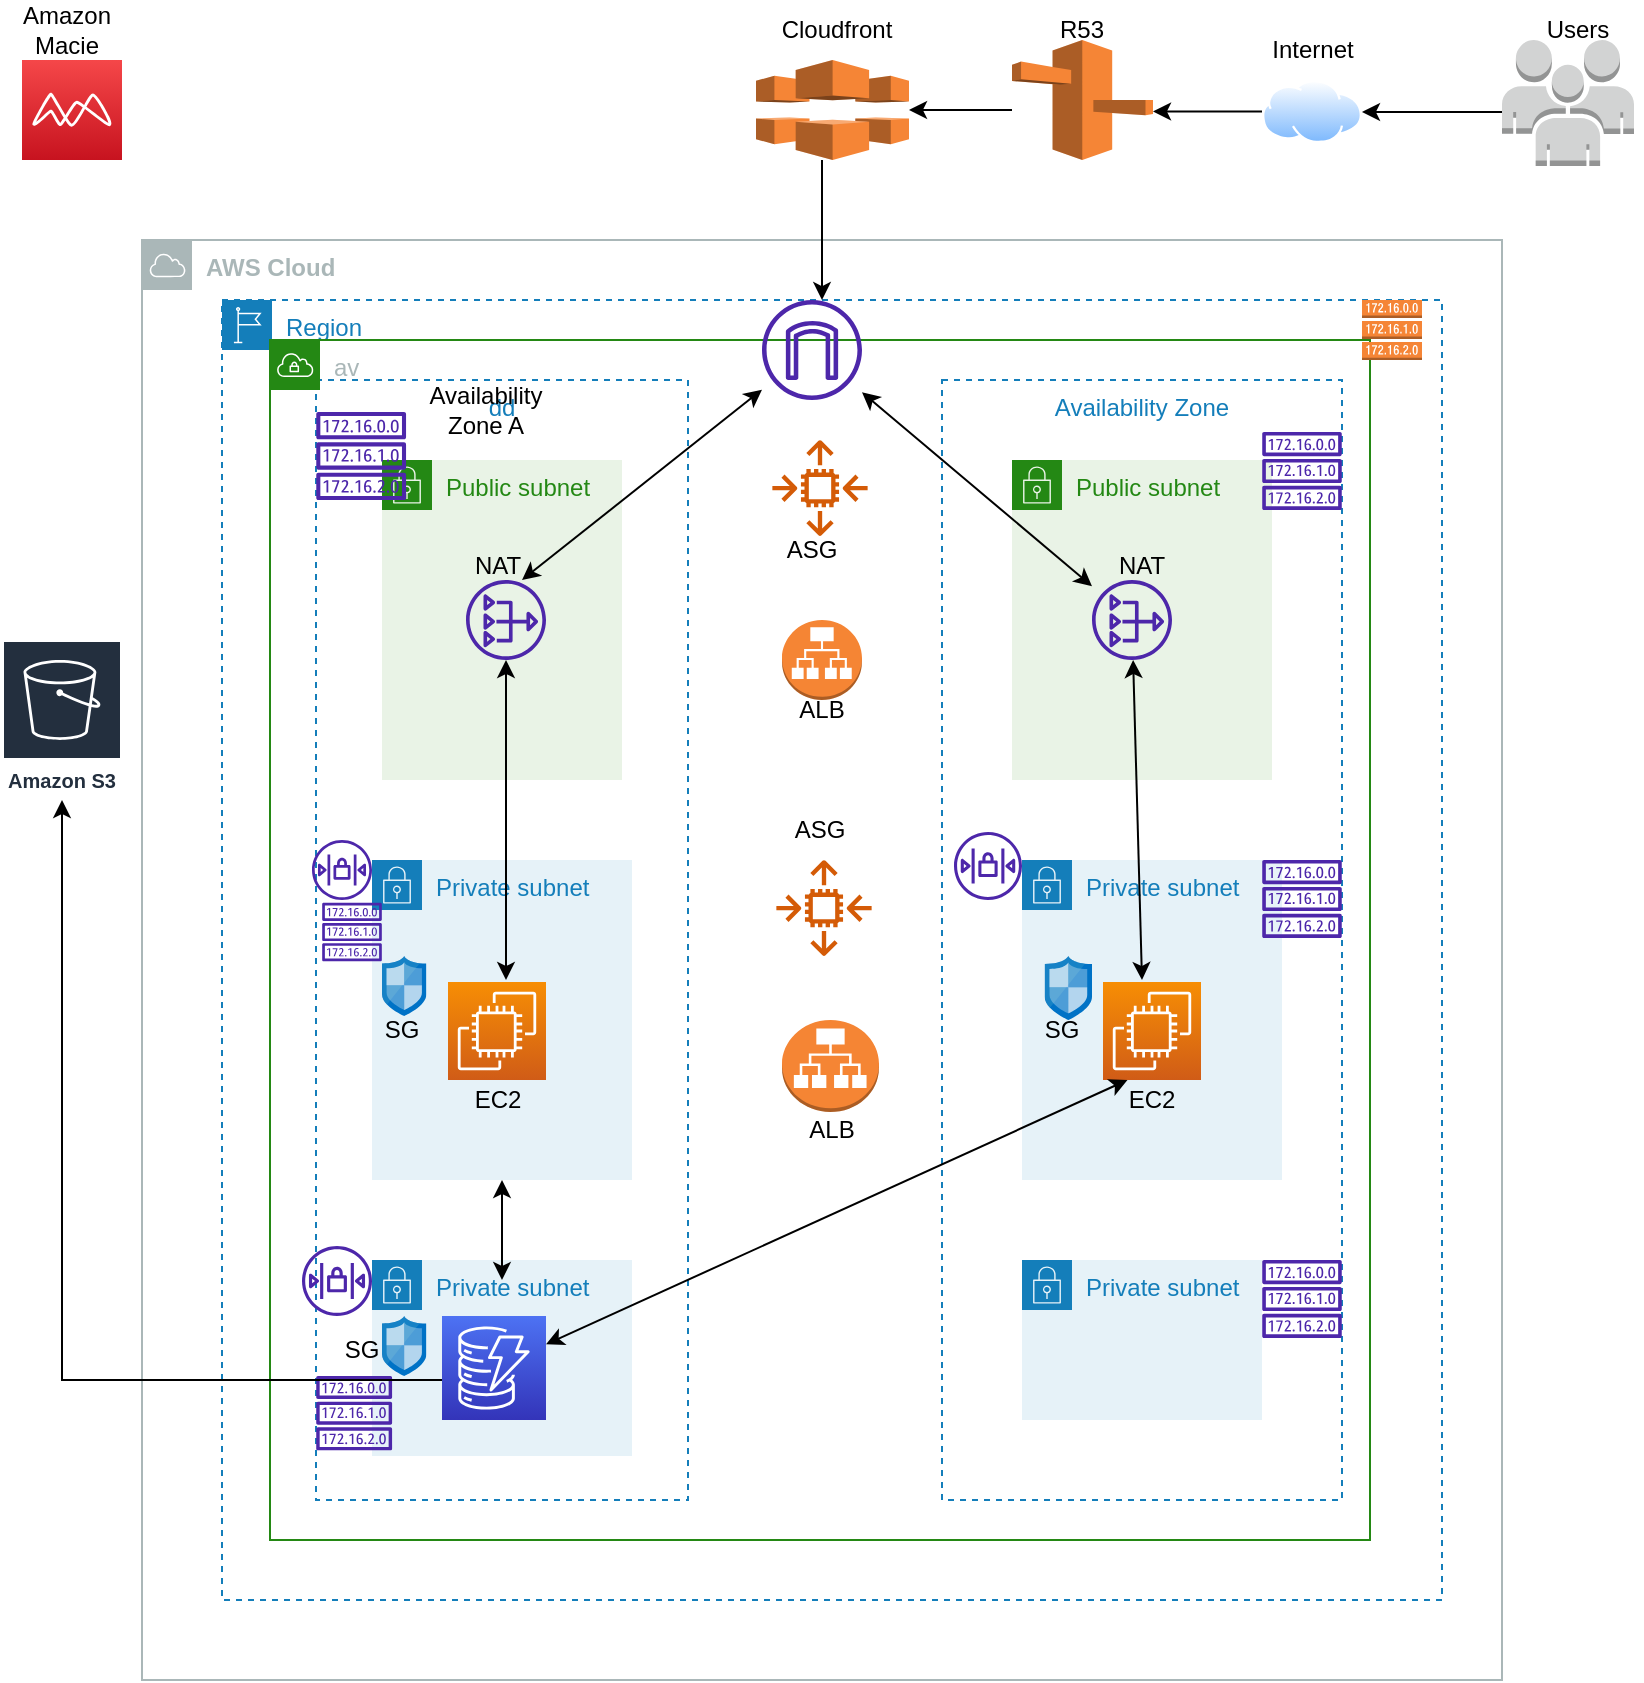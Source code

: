 <mxfile version="20.8.20" type="github">
  <diagram name="Page-1" id="u2mX1ZMJJqiqoen1atFR">
    <mxGraphModel dx="1050" dy="573" grid="1" gridSize="10" guides="1" tooltips="1" connect="1" arrows="1" fold="1" page="1" pageScale="1" pageWidth="850" pageHeight="1100" math="0" shadow="0">
      <root>
        <mxCell id="0" />
        <mxCell id="1" parent="0" />
        <mxCell id="ey4Ps0-o6KJW8vAUeC8F-2" value="AWS Cloud" style="sketch=0;outlineConnect=0;gradientColor=none;html=1;whiteSpace=wrap;fontSize=12;fontStyle=1;shape=mxgraph.aws4.group;grIcon=mxgraph.aws4.group_aws_cloud;strokeColor=#AAB7B8;fillColor=none;verticalAlign=top;align=left;spacingLeft=30;fontColor=#AAB7B8;dashed=0;" vertex="1" parent="1">
          <mxGeometry x="80" y="120" width="680" height="720" as="geometry" />
        </mxCell>
        <mxCell id="ey4Ps0-o6KJW8vAUeC8F-3" value="Region" style="points=[[0,0],[0.25,0],[0.5,0],[0.75,0],[1,0],[1,0.25],[1,0.5],[1,0.75],[1,1],[0.75,1],[0.5,1],[0.25,1],[0,1],[0,0.75],[0,0.5],[0,0.25]];outlineConnect=0;gradientColor=none;html=1;whiteSpace=wrap;fontSize=12;fontStyle=0;container=1;pointerEvents=0;collapsible=0;recursiveResize=0;shape=mxgraph.aws4.group;grIcon=mxgraph.aws4.group_region;strokeColor=#147EBA;fillColor=none;verticalAlign=top;align=left;spacingLeft=30;fontColor=#147EBA;dashed=1;" vertex="1" parent="1">
          <mxGeometry x="120" y="150" width="610" height="650" as="geometry" />
        </mxCell>
        <mxCell id="ey4Ps0-o6KJW8vAUeC8F-5" value="Availability Zone" style="fillColor=none;strokeColor=#147EBA;dashed=1;verticalAlign=top;fontStyle=0;fontColor=#147EBA;" vertex="1" parent="ey4Ps0-o6KJW8vAUeC8F-3">
          <mxGeometry x="360" y="40" width="200" height="560" as="geometry" />
        </mxCell>
        <mxCell id="ey4Ps0-o6KJW8vAUeC8F-4" value="dd" style="fillColor=none;strokeColor=#147EBA;dashed=1;verticalAlign=top;fontStyle=0;fontColor=#147EBA;" vertex="1" parent="ey4Ps0-o6KJW8vAUeC8F-3">
          <mxGeometry x="47" y="40" width="186" height="560" as="geometry" />
        </mxCell>
        <mxCell id="ey4Ps0-o6KJW8vAUeC8F-7" value="Public subnet" style="points=[[0,0],[0.25,0],[0.5,0],[0.75,0],[1,0],[1,0.25],[1,0.5],[1,0.75],[1,1],[0.75,1],[0.5,1],[0.25,1],[0,1],[0,0.75],[0,0.5],[0,0.25]];outlineConnect=0;gradientColor=none;html=1;whiteSpace=wrap;fontSize=12;fontStyle=0;container=1;pointerEvents=0;collapsible=0;recursiveResize=0;shape=mxgraph.aws4.group;grIcon=mxgraph.aws4.group_security_group;grStroke=0;strokeColor=#248814;fillColor=#E9F3E6;verticalAlign=top;align=left;spacingLeft=30;fontColor=#248814;dashed=0;" vertex="1" parent="ey4Ps0-o6KJW8vAUeC8F-3">
          <mxGeometry x="80" y="80" width="120" height="160" as="geometry" />
        </mxCell>
        <mxCell id="ey4Ps0-o6KJW8vAUeC8F-27" value="" style="sketch=0;outlineConnect=0;fontColor=#232F3E;gradientColor=none;fillColor=#4D27AA;strokeColor=none;dashed=0;verticalLabelPosition=bottom;verticalAlign=top;align=center;html=1;fontSize=12;fontStyle=0;aspect=fixed;pointerEvents=1;shape=mxgraph.aws4.nat_gateway;" vertex="1" parent="ey4Ps0-o6KJW8vAUeC8F-7">
          <mxGeometry x="42" y="60" width="40" height="40" as="geometry" />
        </mxCell>
        <mxCell id="ey4Ps0-o6KJW8vAUeC8F-36" value="" style="endArrow=classic;startArrow=classic;html=1;rounded=0;" edge="1" parent="ey4Ps0-o6KJW8vAUeC8F-7" target="ey4Ps0-o6KJW8vAUeC8F-18">
          <mxGeometry width="50" height="50" relative="1" as="geometry">
            <mxPoint x="70" y="60" as="sourcePoint" />
            <mxPoint x="120" y="10" as="targetPoint" />
          </mxGeometry>
        </mxCell>
        <mxCell id="ey4Ps0-o6KJW8vAUeC8F-9" value="Public subnet" style="points=[[0,0],[0.25,0],[0.5,0],[0.75,0],[1,0],[1,0.25],[1,0.5],[1,0.75],[1,1],[0.75,1],[0.5,1],[0.25,1],[0,1],[0,0.75],[0,0.5],[0,0.25]];outlineConnect=0;gradientColor=none;html=1;whiteSpace=wrap;fontSize=12;fontStyle=0;container=1;pointerEvents=0;collapsible=0;recursiveResize=0;shape=mxgraph.aws4.group;grIcon=mxgraph.aws4.group_security_group;grStroke=0;strokeColor=#248814;fillColor=#E9F3E6;verticalAlign=top;align=left;spacingLeft=30;fontColor=#248814;dashed=0;" vertex="1" parent="ey4Ps0-o6KJW8vAUeC8F-3">
          <mxGeometry x="395" y="80" width="130" height="160" as="geometry" />
        </mxCell>
        <mxCell id="ey4Ps0-o6KJW8vAUeC8F-10" value="Private subnet" style="points=[[0,0],[0.25,0],[0.5,0],[0.75,0],[1,0],[1,0.25],[1,0.5],[1,0.75],[1,1],[0.75,1],[0.5,1],[0.25,1],[0,1],[0,0.75],[0,0.5],[0,0.25]];outlineConnect=0;gradientColor=none;html=1;whiteSpace=wrap;fontSize=12;fontStyle=0;container=1;pointerEvents=0;collapsible=0;recursiveResize=0;shape=mxgraph.aws4.group;grIcon=mxgraph.aws4.group_security_group;grStroke=0;strokeColor=#147EBA;fillColor=#E6F2F8;verticalAlign=top;align=left;spacingLeft=30;fontColor=#147EBA;dashed=0;" vertex="1" parent="ey4Ps0-o6KJW8vAUeC8F-3">
          <mxGeometry x="75" y="280" width="130" height="160" as="geometry" />
        </mxCell>
        <mxCell id="ey4Ps0-o6KJW8vAUeC8F-11" value="Private subnet" style="points=[[0,0],[0.25,0],[0.5,0],[0.75,0],[1,0],[1,0.25],[1,0.5],[1,0.75],[1,1],[0.75,1],[0.5,1],[0.25,1],[0,1],[0,0.75],[0,0.5],[0,0.25]];outlineConnect=0;gradientColor=none;html=1;whiteSpace=wrap;fontSize=12;fontStyle=0;container=1;pointerEvents=0;collapsible=0;recursiveResize=0;shape=mxgraph.aws4.group;grIcon=mxgraph.aws4.group_security_group;grStroke=0;strokeColor=#147EBA;fillColor=#E6F2F8;verticalAlign=top;align=left;spacingLeft=30;fontColor=#147EBA;dashed=0;" vertex="1" parent="ey4Ps0-o6KJW8vAUeC8F-3">
          <mxGeometry x="400" y="280" width="130" height="160" as="geometry" />
        </mxCell>
        <mxCell id="ey4Ps0-o6KJW8vAUeC8F-12" value="Private subnet" style="points=[[0,0],[0.25,0],[0.5,0],[0.75,0],[1,0],[1,0.25],[1,0.5],[1,0.75],[1,1],[0.75,1],[0.5,1],[0.25,1],[0,1],[0,0.75],[0,0.5],[0,0.25]];outlineConnect=0;gradientColor=none;html=1;whiteSpace=wrap;fontSize=12;fontStyle=0;container=1;pointerEvents=0;collapsible=0;recursiveResize=0;shape=mxgraph.aws4.group;grIcon=mxgraph.aws4.group_security_group;grStroke=0;strokeColor=#147EBA;fillColor=#E6F2F8;verticalAlign=top;align=left;spacingLeft=30;fontColor=#147EBA;dashed=0;" vertex="1" parent="ey4Ps0-o6KJW8vAUeC8F-3">
          <mxGeometry x="75" y="480" width="130" height="98" as="geometry" />
        </mxCell>
        <mxCell id="ey4Ps0-o6KJW8vAUeC8F-13" value="Private subnet" style="points=[[0,0],[0.25,0],[0.5,0],[0.75,0],[1,0],[1,0.25],[1,0.5],[1,0.75],[1,1],[0.75,1],[0.5,1],[0.25,1],[0,1],[0,0.75],[0,0.5],[0,0.25]];outlineConnect=0;gradientColor=none;html=1;whiteSpace=wrap;fontSize=12;fontStyle=0;container=1;pointerEvents=0;collapsible=0;recursiveResize=0;shape=mxgraph.aws4.group;grIcon=mxgraph.aws4.group_security_group;grStroke=0;strokeColor=#147EBA;fillColor=#E6F2F8;verticalAlign=top;align=left;spacingLeft=30;fontColor=#147EBA;dashed=0;" vertex="1" parent="ey4Ps0-o6KJW8vAUeC8F-3">
          <mxGeometry x="400" y="480" width="120" height="80" as="geometry" />
        </mxCell>
        <mxCell id="ey4Ps0-o6KJW8vAUeC8F-25" value="" style="sketch=0;outlineConnect=0;fontColor=#232F3E;gradientColor=none;fillColor=#D45B07;strokeColor=none;dashed=0;verticalLabelPosition=bottom;verticalAlign=top;align=center;html=1;fontSize=12;fontStyle=0;aspect=fixed;pointerEvents=1;shape=mxgraph.aws4.auto_scaling2;" vertex="1" parent="ey4Ps0-o6KJW8vAUeC8F-3">
          <mxGeometry x="275" y="70" width="48" height="48" as="geometry" />
        </mxCell>
        <mxCell id="ey4Ps0-o6KJW8vAUeC8F-26" value="" style="sketch=0;outlineConnect=0;fontColor=#232F3E;gradientColor=none;fillColor=#D45B07;strokeColor=none;dashed=0;verticalLabelPosition=bottom;verticalAlign=top;align=center;html=1;fontSize=12;fontStyle=0;aspect=fixed;pointerEvents=1;shape=mxgraph.aws4.auto_scaling2;" vertex="1" parent="ey4Ps0-o6KJW8vAUeC8F-3">
          <mxGeometry x="277" y="280" width="48" height="48" as="geometry" />
        </mxCell>
        <mxCell id="ey4Ps0-o6KJW8vAUeC8F-28" value="" style="sketch=0;outlineConnect=0;fontColor=#232F3E;gradientColor=none;fillColor=#4D27AA;strokeColor=none;dashed=0;verticalLabelPosition=bottom;verticalAlign=top;align=center;html=1;fontSize=12;fontStyle=0;aspect=fixed;pointerEvents=1;shape=mxgraph.aws4.nat_gateway;" vertex="1" parent="ey4Ps0-o6KJW8vAUeC8F-3">
          <mxGeometry x="435" y="140" width="40" height="40" as="geometry" />
        </mxCell>
        <mxCell id="ey4Ps0-o6KJW8vAUeC8F-29" value="" style="sketch=0;points=[[0,0,0],[0.25,0,0],[0.5,0,0],[0.75,0,0],[1,0,0],[0,1,0],[0.25,1,0],[0.5,1,0],[0.75,1,0],[1,1,0],[0,0.25,0],[0,0.5,0],[0,0.75,0],[1,0.25,0],[1,0.5,0],[1,0.75,0]];outlineConnect=0;fontColor=#232F3E;gradientColor=#F78E04;gradientDirection=north;fillColor=#D05C17;strokeColor=#ffffff;dashed=0;verticalLabelPosition=bottom;verticalAlign=top;align=center;html=1;fontSize=12;fontStyle=0;aspect=fixed;shape=mxgraph.aws4.resourceIcon;resIcon=mxgraph.aws4.ec2;" vertex="1" parent="ey4Ps0-o6KJW8vAUeC8F-3">
          <mxGeometry x="113" y="341" width="49" height="49" as="geometry" />
        </mxCell>
        <mxCell id="ey4Ps0-o6KJW8vAUeC8F-30" value="" style="sketch=0;points=[[0,0,0],[0.25,0,0],[0.5,0,0],[0.75,0,0],[1,0,0],[0,1,0],[0.25,1,0],[0.5,1,0],[0.75,1,0],[1,1,0],[0,0.25,0],[0,0.5,0],[0,0.75,0],[1,0.25,0],[1,0.5,0],[1,0.75,0]];outlineConnect=0;fontColor=#232F3E;gradientColor=#F78E04;gradientDirection=north;fillColor=#D05C17;strokeColor=#ffffff;dashed=0;verticalLabelPosition=bottom;verticalAlign=top;align=center;html=1;fontSize=12;fontStyle=0;aspect=fixed;shape=mxgraph.aws4.resourceIcon;resIcon=mxgraph.aws4.ec2;" vertex="1" parent="ey4Ps0-o6KJW8vAUeC8F-3">
          <mxGeometry x="440.5" y="341" width="49" height="49" as="geometry" />
        </mxCell>
        <mxCell id="ey4Ps0-o6KJW8vAUeC8F-31" value="" style="sketch=0;points=[[0,0,0],[0.25,0,0],[0.5,0,0],[0.75,0,0],[1,0,0],[0,1,0],[0.25,1,0],[0.5,1,0],[0.75,1,0],[1,1,0],[0,0.25,0],[0,0.5,0],[0,0.75,0],[1,0.25,0],[1,0.5,0],[1,0.75,0]];outlineConnect=0;fontColor=#232F3E;gradientColor=#4D72F3;gradientDirection=north;fillColor=#3334B9;strokeColor=#ffffff;dashed=0;verticalLabelPosition=bottom;verticalAlign=top;align=center;html=1;fontSize=12;fontStyle=0;aspect=fixed;shape=mxgraph.aws4.resourceIcon;resIcon=mxgraph.aws4.dynamodb;" vertex="1" parent="ey4Ps0-o6KJW8vAUeC8F-3">
          <mxGeometry x="110" y="508" width="52" height="52" as="geometry" />
        </mxCell>
        <mxCell id="ey4Ps0-o6KJW8vAUeC8F-38" value="" style="endArrow=classic;startArrow=classic;html=1;rounded=0;" edge="1" parent="ey4Ps0-o6KJW8vAUeC8F-3" target="ey4Ps0-o6KJW8vAUeC8F-27">
          <mxGeometry width="50" height="50" relative="1" as="geometry">
            <mxPoint x="142" y="340" as="sourcePoint" />
            <mxPoint x="150" y="210" as="targetPoint" />
          </mxGeometry>
        </mxCell>
        <mxCell id="ey4Ps0-o6KJW8vAUeC8F-39" value="" style="endArrow=classic;startArrow=classic;html=1;rounded=0;" edge="1" parent="ey4Ps0-o6KJW8vAUeC8F-3" target="ey4Ps0-o6KJW8vAUeC8F-28">
          <mxGeometry width="50" height="50" relative="1" as="geometry">
            <mxPoint x="460" y="340" as="sourcePoint" />
            <mxPoint x="330" y="120" as="targetPoint" />
          </mxGeometry>
        </mxCell>
        <mxCell id="ey4Ps0-o6KJW8vAUeC8F-40" value="" style="endArrow=classic;startArrow=classic;html=1;rounded=0;entryX=0.25;entryY=1;entryDx=0;entryDy=0;entryPerimeter=0;" edge="1" parent="ey4Ps0-o6KJW8vAUeC8F-3" source="ey4Ps0-o6KJW8vAUeC8F-31" target="ey4Ps0-o6KJW8vAUeC8F-30">
          <mxGeometry width="50" height="50" relative="1" as="geometry">
            <mxPoint x="280" y="370" as="sourcePoint" />
            <mxPoint x="330" y="320" as="targetPoint" />
          </mxGeometry>
        </mxCell>
        <mxCell id="ey4Ps0-o6KJW8vAUeC8F-43" value="" style="outlineConnect=0;dashed=0;verticalLabelPosition=bottom;verticalAlign=top;align=center;html=1;shape=mxgraph.aws3.application_load_balancer;fillColor=#F58534;gradientColor=none;" vertex="1" parent="ey4Ps0-o6KJW8vAUeC8F-3">
          <mxGeometry x="280" y="360" width="48.5" height="46" as="geometry" />
        </mxCell>
        <mxCell id="ey4Ps0-o6KJW8vAUeC8F-44" value="" style="outlineConnect=0;dashed=0;verticalLabelPosition=bottom;verticalAlign=top;align=center;html=1;shape=mxgraph.aws3.application_load_balancer;fillColor=#F58534;gradientColor=none;" vertex="1" parent="ey4Ps0-o6KJW8vAUeC8F-3">
          <mxGeometry x="280" y="160" width="40" height="40" as="geometry" />
        </mxCell>
        <mxCell id="ey4Ps0-o6KJW8vAUeC8F-46" value="" style="endArrow=classic;startArrow=classic;html=1;rounded=0;entryX=0.5;entryY=1;entryDx=0;entryDy=0;" edge="1" parent="ey4Ps0-o6KJW8vAUeC8F-3" target="ey4Ps0-o6KJW8vAUeC8F-10">
          <mxGeometry width="50" height="50" relative="1" as="geometry">
            <mxPoint x="140" y="490" as="sourcePoint" />
            <mxPoint x="162" y="440" as="targetPoint" />
            <Array as="points" />
          </mxGeometry>
        </mxCell>
        <mxCell id="ey4Ps0-o6KJW8vAUeC8F-48" value="" style="sketch=0;aspect=fixed;html=1;points=[];align=center;image;fontSize=12;image=img/lib/mscae/Network_Security_Groups_Classic.svg;" vertex="1" parent="ey4Ps0-o6KJW8vAUeC8F-3">
          <mxGeometry x="411.32" y="328" width="23.68" height="32" as="geometry" />
        </mxCell>
        <mxCell id="ey4Ps0-o6KJW8vAUeC8F-47" value="" style="sketch=0;aspect=fixed;html=1;points=[];align=center;image;fontSize=12;image=img/lib/mscae/Network_Security_Groups_Classic.svg;" vertex="1" parent="ey4Ps0-o6KJW8vAUeC8F-3">
          <mxGeometry x="80" y="328" width="22.2" height="30" as="geometry" />
        </mxCell>
        <mxCell id="ey4Ps0-o6KJW8vAUeC8F-49" value="" style="sketch=0;aspect=fixed;html=1;points=[];align=center;image;fontSize=12;image=img/lib/mscae/Network_Security_Groups_Classic.svg;" vertex="1" parent="ey4Ps0-o6KJW8vAUeC8F-3">
          <mxGeometry x="80" y="508" width="22.2" height="30" as="geometry" />
        </mxCell>
        <mxCell id="ey4Ps0-o6KJW8vAUeC8F-55" value="" style="sketch=0;outlineConnect=0;fontColor=#232F3E;gradientColor=none;fillColor=#4D27AA;strokeColor=none;dashed=0;verticalLabelPosition=bottom;verticalAlign=top;align=center;html=1;fontSize=12;fontStyle=1;aspect=fixed;pointerEvents=1;shape=mxgraph.aws4.network_access_control_list;" vertex="1" parent="ey4Ps0-o6KJW8vAUeC8F-3">
          <mxGeometry x="40" y="473" width="35" height="35" as="geometry" />
        </mxCell>
        <mxCell id="ey4Ps0-o6KJW8vAUeC8F-56" value="" style="sketch=0;outlineConnect=0;fontColor=#232F3E;gradientColor=none;fillColor=#4D27AA;strokeColor=none;dashed=0;verticalLabelPosition=bottom;verticalAlign=top;align=center;html=1;fontSize=12;fontStyle=0;aspect=fixed;pointerEvents=1;shape=mxgraph.aws4.network_access_control_list;" vertex="1" parent="ey4Ps0-o6KJW8vAUeC8F-3">
          <mxGeometry x="45" y="270" width="30" height="30" as="geometry" />
        </mxCell>
        <mxCell id="ey4Ps0-o6KJW8vAUeC8F-57" value="" style="sketch=0;outlineConnect=0;fontColor=#232F3E;gradientColor=none;fillColor=#4D27AA;strokeColor=none;dashed=0;verticalLabelPosition=bottom;verticalAlign=top;align=center;html=1;fontSize=12;fontStyle=0;aspect=fixed;pointerEvents=1;shape=mxgraph.aws4.network_access_control_list;" vertex="1" parent="ey4Ps0-o6KJW8vAUeC8F-3">
          <mxGeometry x="366" y="266" width="34" height="34" as="geometry" />
        </mxCell>
        <mxCell id="ey4Ps0-o6KJW8vAUeC8F-58" value="av" style="points=[[0,0],[0.25,0],[0.5,0],[0.75,0],[1,0],[1,0.25],[1,0.5],[1,0.75],[1,1],[0.75,1],[0.5,1],[0.25,1],[0,1],[0,0.75],[0,0.5],[0,0.25]];outlineConnect=0;gradientColor=none;html=1;whiteSpace=wrap;fontSize=12;fontStyle=0;container=1;pointerEvents=0;collapsible=0;recursiveResize=0;shape=mxgraph.aws4.group;grIcon=mxgraph.aws4.group_vpc;strokeColor=#248814;fillColor=none;verticalAlign=top;align=left;spacingLeft=30;fontColor=#AAB7B8;dashed=0;" vertex="1" parent="ey4Ps0-o6KJW8vAUeC8F-3">
          <mxGeometry x="24" y="20" width="550" height="600" as="geometry" />
        </mxCell>
        <mxCell id="ey4Ps0-o6KJW8vAUeC8F-18" value="" style="sketch=0;outlineConnect=0;fontColor=#232F3E;gradientColor=none;fillColor=#4D27AA;strokeColor=none;dashed=0;verticalLabelPosition=bottom;verticalAlign=top;align=center;html=1;fontSize=12;fontStyle=0;aspect=fixed;pointerEvents=1;shape=mxgraph.aws4.internet_gateway;" vertex="1" parent="ey4Ps0-o6KJW8vAUeC8F-58">
          <mxGeometry x="246" y="-20" width="50" height="50" as="geometry" />
        </mxCell>
        <mxCell id="ey4Ps0-o6KJW8vAUeC8F-70" value="NAT" style="text;html=1;strokeColor=none;fillColor=none;align=center;verticalAlign=middle;whiteSpace=wrap;rounded=0;" vertex="1" parent="ey4Ps0-o6KJW8vAUeC8F-58">
          <mxGeometry x="83.5" y="98" width="60" height="30" as="geometry" />
        </mxCell>
        <mxCell id="ey4Ps0-o6KJW8vAUeC8F-72" value="EC2" style="text;html=1;strokeColor=none;fillColor=none;align=center;verticalAlign=middle;whiteSpace=wrap;rounded=0;" vertex="1" parent="ey4Ps0-o6KJW8vAUeC8F-58">
          <mxGeometry x="83.5" y="365" width="60" height="30" as="geometry" />
        </mxCell>
        <mxCell id="ey4Ps0-o6KJW8vAUeC8F-74" value="SG" style="text;html=1;strokeColor=none;fillColor=none;align=center;verticalAlign=middle;whiteSpace=wrap;rounded=0;" vertex="1" parent="ey4Ps0-o6KJW8vAUeC8F-58">
          <mxGeometry x="366" y="330" width="60" height="30" as="geometry" />
        </mxCell>
        <mxCell id="ey4Ps0-o6KJW8vAUeC8F-75" value="SG" style="text;html=1;strokeColor=none;fillColor=none;align=center;verticalAlign=middle;whiteSpace=wrap;rounded=0;" vertex="1" parent="ey4Ps0-o6KJW8vAUeC8F-58">
          <mxGeometry x="36" y="330" width="60" height="30" as="geometry" />
        </mxCell>
        <mxCell id="ey4Ps0-o6KJW8vAUeC8F-76" value="SG" style="text;html=1;strokeColor=none;fillColor=none;align=center;verticalAlign=middle;whiteSpace=wrap;rounded=0;" vertex="1" parent="ey4Ps0-o6KJW8vAUeC8F-58">
          <mxGeometry x="16" y="490" width="60" height="30" as="geometry" />
        </mxCell>
        <mxCell id="ey4Ps0-o6KJW8vAUeC8F-77" value="ALB" style="text;html=1;strokeColor=none;fillColor=none;align=center;verticalAlign=middle;whiteSpace=wrap;rounded=0;" vertex="1" parent="ey4Ps0-o6KJW8vAUeC8F-58">
          <mxGeometry x="251" y="380" width="60" height="30" as="geometry" />
        </mxCell>
        <mxCell id="ey4Ps0-o6KJW8vAUeC8F-78" value="ALB" style="text;html=1;strokeColor=none;fillColor=none;align=center;verticalAlign=middle;whiteSpace=wrap;rounded=0;" vertex="1" parent="ey4Ps0-o6KJW8vAUeC8F-58">
          <mxGeometry x="246" y="170" width="60" height="30" as="geometry" />
        </mxCell>
        <mxCell id="ey4Ps0-o6KJW8vAUeC8F-80" value="ASG" style="text;html=1;strokeColor=none;fillColor=none;align=center;verticalAlign=middle;whiteSpace=wrap;rounded=0;" vertex="1" parent="ey4Ps0-o6KJW8vAUeC8F-58">
          <mxGeometry x="245" y="230" width="60" height="30" as="geometry" />
        </mxCell>
        <mxCell id="ey4Ps0-o6KJW8vAUeC8F-81" value="ASG" style="text;html=1;strokeColor=none;fillColor=none;align=center;verticalAlign=middle;whiteSpace=wrap;rounded=0;" vertex="1" parent="ey4Ps0-o6KJW8vAUeC8F-58">
          <mxGeometry x="241" y="90" width="60" height="30" as="geometry" />
        </mxCell>
        <mxCell id="ey4Ps0-o6KJW8vAUeC8F-82" value="" style="sketch=0;outlineConnect=0;fontColor=#232F3E;gradientColor=none;fillColor=#4D27AA;strokeColor=none;dashed=0;verticalLabelPosition=bottom;verticalAlign=top;align=center;html=1;fontSize=12;fontStyle=0;aspect=fixed;pointerEvents=1;shape=mxgraph.aws4.route_table;" vertex="1" parent="ey4Ps0-o6KJW8vAUeC8F-58">
          <mxGeometry x="23" y="36" width="45.16" height="44" as="geometry" />
        </mxCell>
        <mxCell id="ey4Ps0-o6KJW8vAUeC8F-37" value="" style="endArrow=classic;startArrow=classic;html=1;rounded=0;" edge="1" parent="ey4Ps0-o6KJW8vAUeC8F-3" source="ey4Ps0-o6KJW8vAUeC8F-28" target="ey4Ps0-o6KJW8vAUeC8F-18">
          <mxGeometry width="50" height="50" relative="1" as="geometry">
            <mxPoint x="280" y="180" as="sourcePoint" />
            <mxPoint x="330" y="130" as="targetPoint" />
          </mxGeometry>
        </mxCell>
        <mxCell id="ey4Ps0-o6KJW8vAUeC8F-67" value="Availability Zone A" style="text;html=1;strokeColor=none;fillColor=none;align=center;verticalAlign=middle;whiteSpace=wrap;rounded=0;" vertex="1" parent="ey4Ps0-o6KJW8vAUeC8F-3">
          <mxGeometry x="102" y="40" width="60" height="30" as="geometry" />
        </mxCell>
        <mxCell id="ey4Ps0-o6KJW8vAUeC8F-71" value="NAT" style="text;html=1;strokeColor=none;fillColor=none;align=center;verticalAlign=middle;whiteSpace=wrap;rounded=0;" vertex="1" parent="ey4Ps0-o6KJW8vAUeC8F-3">
          <mxGeometry x="429.5" y="118" width="60" height="30" as="geometry" />
        </mxCell>
        <mxCell id="ey4Ps0-o6KJW8vAUeC8F-73" value="EC2" style="text;html=1;strokeColor=none;fillColor=none;align=center;verticalAlign=middle;whiteSpace=wrap;rounded=0;" vertex="1" parent="ey4Ps0-o6KJW8vAUeC8F-3">
          <mxGeometry x="435" y="385" width="60" height="30" as="geometry" />
        </mxCell>
        <mxCell id="ey4Ps0-o6KJW8vAUeC8F-83" value="" style="sketch=0;outlineConnect=0;fontColor=#232F3E;gradientColor=none;fillColor=#4D27AA;strokeColor=none;dashed=0;verticalLabelPosition=bottom;verticalAlign=top;align=center;html=1;fontSize=12;fontStyle=0;aspect=fixed;pointerEvents=1;shape=mxgraph.aws4.route_table;" vertex="1" parent="ey4Ps0-o6KJW8vAUeC8F-3">
          <mxGeometry x="50" y="301.41" width="30" height="29.23" as="geometry" />
        </mxCell>
        <mxCell id="ey4Ps0-o6KJW8vAUeC8F-84" value="" style="sketch=0;outlineConnect=0;fontColor=#232F3E;gradientColor=none;fillColor=#4D27AA;strokeColor=none;dashed=0;verticalLabelPosition=bottom;verticalAlign=top;align=center;html=1;fontSize=12;fontStyle=0;aspect=fixed;pointerEvents=1;shape=mxgraph.aws4.route_table;" vertex="1" parent="ey4Ps0-o6KJW8vAUeC8F-3">
          <mxGeometry x="47" y="538" width="38.16" height="37.18" as="geometry" />
        </mxCell>
        <mxCell id="ey4Ps0-o6KJW8vAUeC8F-85" value="" style="sketch=0;outlineConnect=0;fontColor=#232F3E;gradientColor=none;fillColor=#4D27AA;strokeColor=none;dashed=0;verticalLabelPosition=bottom;verticalAlign=top;align=center;html=1;fontSize=12;fontStyle=0;aspect=fixed;pointerEvents=1;shape=mxgraph.aws4.route_table;" vertex="1" parent="ey4Ps0-o6KJW8vAUeC8F-3">
          <mxGeometry x="520" y="66" width="40" height="38.97" as="geometry" />
        </mxCell>
        <mxCell id="ey4Ps0-o6KJW8vAUeC8F-86" value="" style="sketch=0;outlineConnect=0;fontColor=#232F3E;gradientColor=none;fillColor=#4D27AA;strokeColor=none;dashed=0;verticalLabelPosition=bottom;verticalAlign=top;align=center;html=1;fontSize=12;fontStyle=0;aspect=fixed;pointerEvents=1;shape=mxgraph.aws4.route_table;" vertex="1" parent="ey4Ps0-o6KJW8vAUeC8F-3">
          <mxGeometry x="520" y="280" width="40" height="38.97" as="geometry" />
        </mxCell>
        <mxCell id="ey4Ps0-o6KJW8vAUeC8F-87" value="" style="sketch=0;outlineConnect=0;fontColor=#232F3E;gradientColor=none;fillColor=#4D27AA;strokeColor=none;dashed=0;verticalLabelPosition=bottom;verticalAlign=top;align=center;html=1;fontSize=12;fontStyle=0;aspect=fixed;pointerEvents=1;shape=mxgraph.aws4.route_table;" vertex="1" parent="ey4Ps0-o6KJW8vAUeC8F-3">
          <mxGeometry x="520" y="480" width="40" height="38.97" as="geometry" />
        </mxCell>
        <mxCell id="ey4Ps0-o6KJW8vAUeC8F-19" value="" style="edgeStyle=orthogonalEdgeStyle;rounded=0;orthogonalLoop=1;jettySize=auto;html=1;" edge="1" parent="1" source="ey4Ps0-o6KJW8vAUeC8F-14" target="ey4Ps0-o6KJW8vAUeC8F-15">
          <mxGeometry relative="1" as="geometry">
            <Array as="points">
              <mxPoint x="740" y="56" />
              <mxPoint x="740" y="56" />
            </Array>
          </mxGeometry>
        </mxCell>
        <mxCell id="ey4Ps0-o6KJW8vAUeC8F-14" value="" style="outlineConnect=0;dashed=0;verticalLabelPosition=bottom;verticalAlign=top;align=center;html=1;shape=mxgraph.aws3.users;fillColor=#D2D3D3;gradientColor=none;" vertex="1" parent="1">
          <mxGeometry x="760" y="20" width="66" height="63" as="geometry" />
        </mxCell>
        <mxCell id="ey4Ps0-o6KJW8vAUeC8F-20" value="" style="edgeStyle=orthogonalEdgeStyle;rounded=0;orthogonalLoop=1;jettySize=auto;html=1;" edge="1" parent="1" source="ey4Ps0-o6KJW8vAUeC8F-15" target="ey4Ps0-o6KJW8vAUeC8F-16">
          <mxGeometry relative="1" as="geometry">
            <Array as="points">
              <mxPoint x="600" y="56" />
              <mxPoint x="600" y="56" />
            </Array>
          </mxGeometry>
        </mxCell>
        <mxCell id="ey4Ps0-o6KJW8vAUeC8F-15" value="" style="aspect=fixed;perimeter=ellipsePerimeter;html=1;align=center;shadow=0;dashed=0;spacingTop=3;image;image=img/lib/active_directory/internet_cloud.svg;" vertex="1" parent="1">
          <mxGeometry x="640" y="40" width="50" height="31.5" as="geometry" />
        </mxCell>
        <mxCell id="ey4Ps0-o6KJW8vAUeC8F-21" value="" style="edgeStyle=orthogonalEdgeStyle;rounded=0;orthogonalLoop=1;jettySize=auto;html=1;" edge="1" parent="1" source="ey4Ps0-o6KJW8vAUeC8F-16" target="ey4Ps0-o6KJW8vAUeC8F-17">
          <mxGeometry relative="1" as="geometry">
            <Array as="points">
              <mxPoint x="510" y="55" />
              <mxPoint x="510" y="55" />
            </Array>
          </mxGeometry>
        </mxCell>
        <mxCell id="ey4Ps0-o6KJW8vAUeC8F-16" value="" style="outlineConnect=0;dashed=0;verticalLabelPosition=bottom;verticalAlign=top;align=center;html=1;shape=mxgraph.aws3.route_53;fillColor=#F58536;gradientColor=none;" vertex="1" parent="1">
          <mxGeometry x="515" y="20" width="70.5" height="60" as="geometry" />
        </mxCell>
        <mxCell id="ey4Ps0-o6KJW8vAUeC8F-23" value="" style="edgeStyle=orthogonalEdgeStyle;rounded=0;orthogonalLoop=1;jettySize=auto;html=1;" edge="1" parent="1" source="ey4Ps0-o6KJW8vAUeC8F-17" target="ey4Ps0-o6KJW8vAUeC8F-18">
          <mxGeometry relative="1" as="geometry">
            <Array as="points">
              <mxPoint x="420" y="90" />
              <mxPoint x="420" y="90" />
            </Array>
          </mxGeometry>
        </mxCell>
        <mxCell id="ey4Ps0-o6KJW8vAUeC8F-17" value="" style="outlineConnect=0;dashed=0;verticalLabelPosition=bottom;verticalAlign=top;align=center;html=1;shape=mxgraph.aws3.cloudfront;fillColor=#F58536;gradientColor=none;" vertex="1" parent="1">
          <mxGeometry x="387" y="30" width="76.5" height="50" as="geometry" />
        </mxCell>
        <mxCell id="ey4Ps0-o6KJW8vAUeC8F-32" value="" style="sketch=0;points=[[0,0,0],[0.25,0,0],[0.5,0,0],[0.75,0,0],[1,0,0],[0,1,0],[0.25,1,0],[0.5,1,0],[0.75,1,0],[1,1,0],[0,0.25,0],[0,0.5,0],[0,0.75,0],[1,0.25,0],[1,0.5,0],[1,0.75,0]];outlineConnect=0;fontColor=#232F3E;gradientColor=#F54749;gradientDirection=north;fillColor=#C7131F;strokeColor=#ffffff;dashed=0;verticalLabelPosition=bottom;verticalAlign=top;align=center;html=1;fontSize=12;fontStyle=0;aspect=fixed;shape=mxgraph.aws4.resourceIcon;resIcon=mxgraph.aws4.macie;" vertex="1" parent="1">
          <mxGeometry x="20" y="30" width="50" height="50" as="geometry" />
        </mxCell>
        <mxCell id="ey4Ps0-o6KJW8vAUeC8F-33" value="Amazon S3" style="sketch=0;outlineConnect=0;fontColor=#232F3E;gradientColor=none;strokeColor=#ffffff;fillColor=#232F3E;dashed=0;verticalLabelPosition=middle;verticalAlign=bottom;align=center;html=1;whiteSpace=wrap;fontSize=10;fontStyle=1;spacing=3;shape=mxgraph.aws4.productIcon;prIcon=mxgraph.aws4.s3;" vertex="1" parent="1">
          <mxGeometry x="10" y="320" width="60" height="80" as="geometry" />
        </mxCell>
        <mxCell id="ey4Ps0-o6KJW8vAUeC8F-35" value="" style="endArrow=classic;html=1;rounded=0;exitX=0;exitY=0.615;exitDx=0;exitDy=0;exitPerimeter=0;" edge="1" parent="1" source="ey4Ps0-o6KJW8vAUeC8F-31" target="ey4Ps0-o6KJW8vAUeC8F-33">
          <mxGeometry width="50" height="50" relative="1" as="geometry">
            <mxPoint x="220" y="704" as="sourcePoint" />
            <mxPoint x="50" y="670" as="targetPoint" />
            <Array as="points">
              <mxPoint x="40" y="690" />
            </Array>
          </mxGeometry>
        </mxCell>
        <mxCell id="ey4Ps0-o6KJW8vAUeC8F-60" value="" style="outlineConnect=0;dashed=0;verticalLabelPosition=bottom;verticalAlign=top;align=center;html=1;shape=mxgraph.aws3.route_table;fillColor=#F58536;gradientColor=none;" vertex="1" parent="1">
          <mxGeometry x="690" y="150" width="30" height="30" as="geometry" />
        </mxCell>
        <mxCell id="ey4Ps0-o6KJW8vAUeC8F-62" value="Cloudfront" style="text;html=1;strokeColor=none;fillColor=none;align=center;verticalAlign=middle;whiteSpace=wrap;rounded=0;" vertex="1" parent="1">
          <mxGeometry x="395.25" width="64.75" height="30" as="geometry" />
        </mxCell>
        <mxCell id="ey4Ps0-o6KJW8vAUeC8F-63" value="R53" style="text;html=1;strokeColor=none;fillColor=none;align=center;verticalAlign=middle;whiteSpace=wrap;rounded=0;" vertex="1" parent="1">
          <mxGeometry x="520" width="60" height="30" as="geometry" />
        </mxCell>
        <mxCell id="ey4Ps0-o6KJW8vAUeC8F-64" value="Internet" style="text;html=1;strokeColor=none;fillColor=none;align=center;verticalAlign=middle;whiteSpace=wrap;rounded=0;" vertex="1" parent="1">
          <mxGeometry x="632.5" y="10" width="65" height="30" as="geometry" />
        </mxCell>
        <mxCell id="ey4Ps0-o6KJW8vAUeC8F-65" value="Users" style="text;html=1;strokeColor=none;fillColor=none;align=center;verticalAlign=middle;whiteSpace=wrap;rounded=0;" vertex="1" parent="1">
          <mxGeometry x="766" width="64" height="30" as="geometry" />
        </mxCell>
        <mxCell id="ey4Ps0-o6KJW8vAUeC8F-66" value="Amazon Macie" style="text;html=1;strokeColor=none;fillColor=none;align=center;verticalAlign=middle;whiteSpace=wrap;rounded=0;" vertex="1" parent="1">
          <mxGeometry x="15" width="55" height="30" as="geometry" />
        </mxCell>
      </root>
    </mxGraphModel>
  </diagram>
</mxfile>
